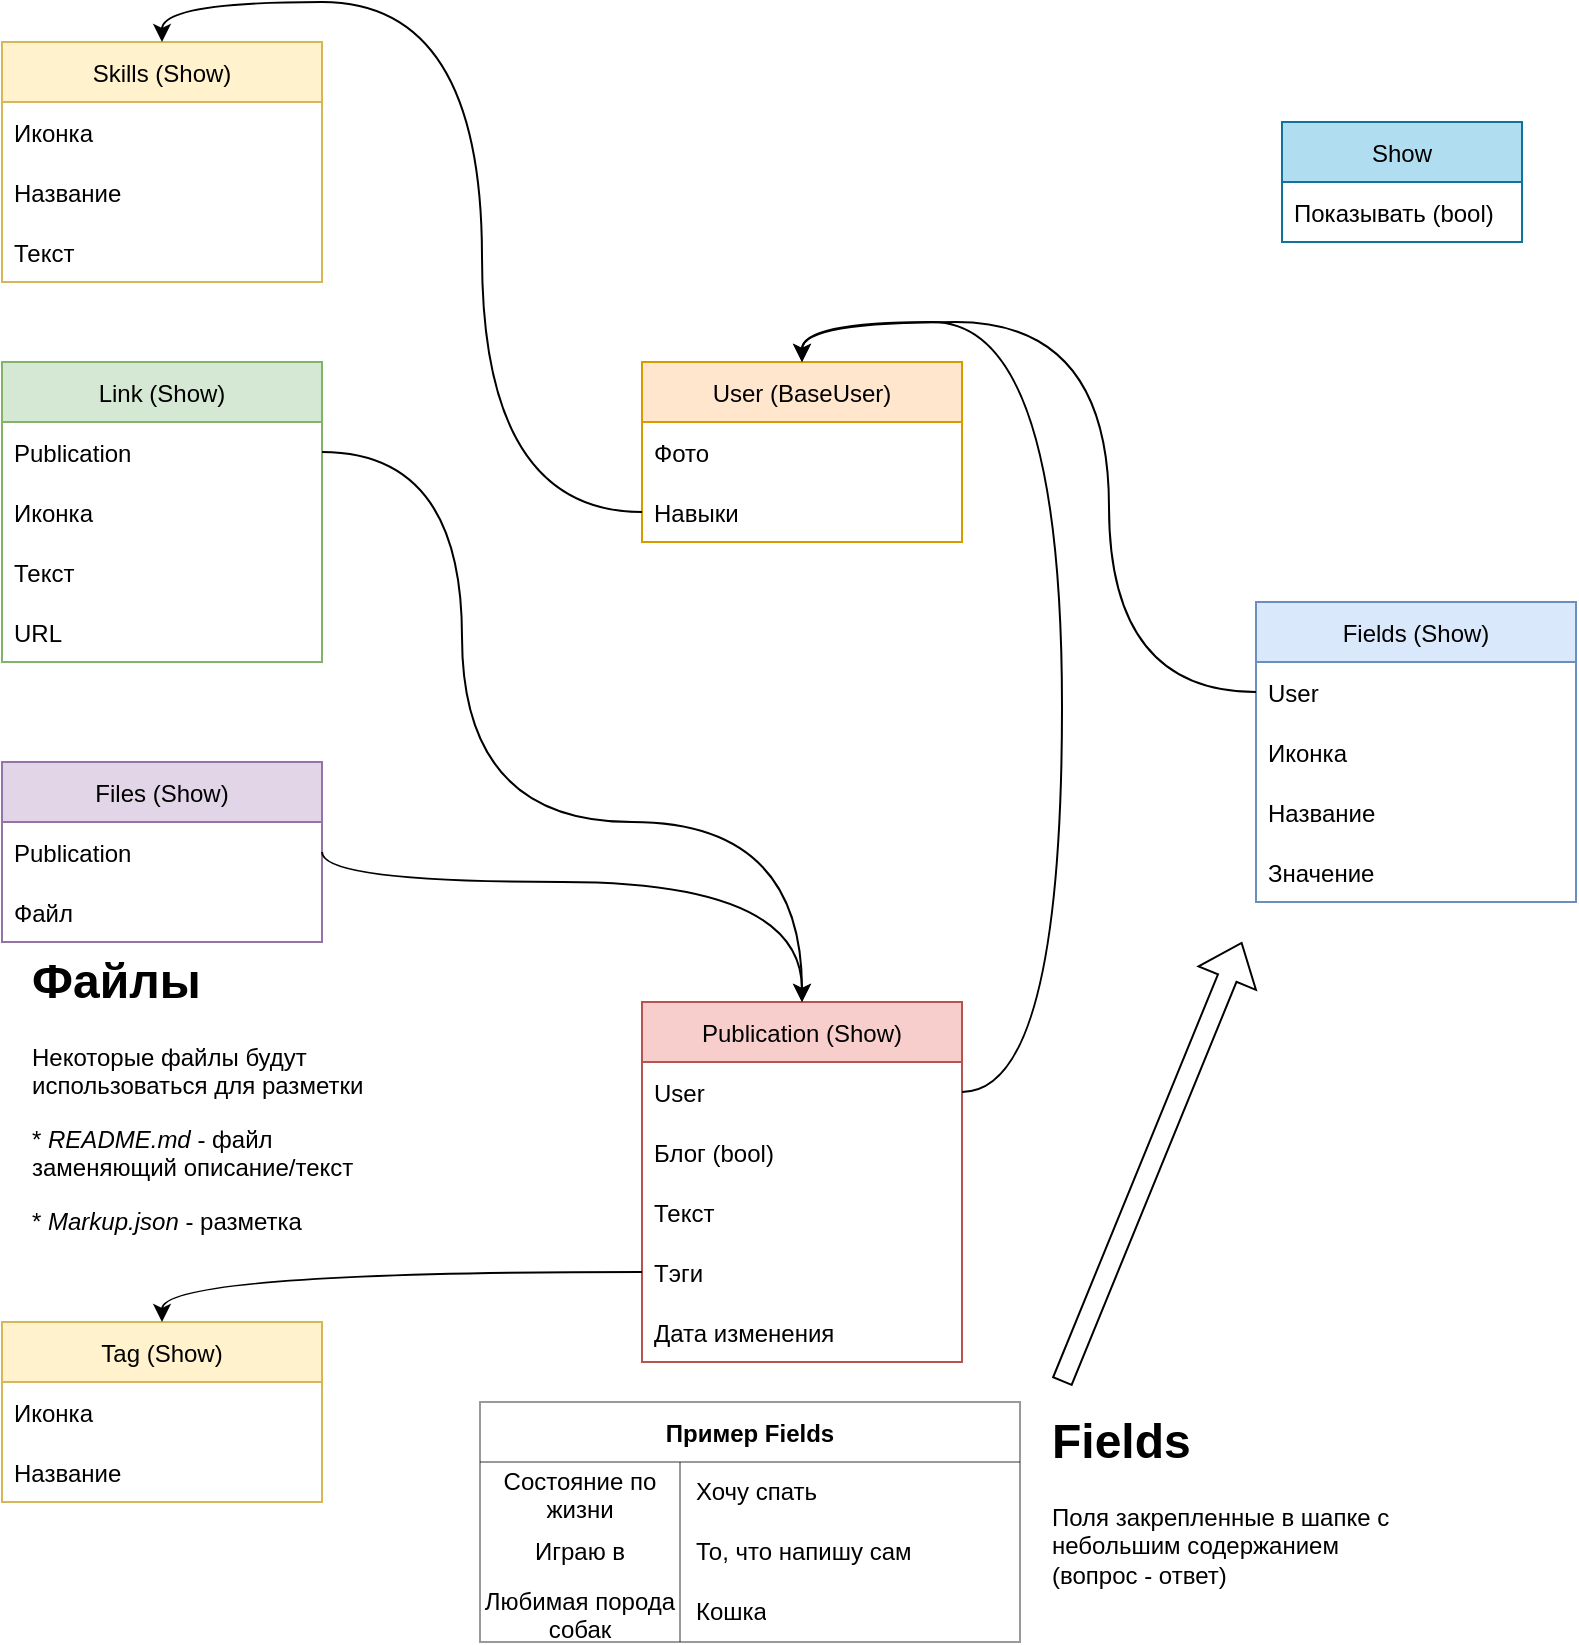 <mxfile version="12.2.4" pages="1"><diagram id="diV4F7xLku2t1hONYJBm" name="Основная БД"><mxGraphModel dx="1166" dy="550" grid="1" gridSize="10" guides="1" tooltips="1" connect="1" arrows="1" fold="1" page="1" pageScale="1" pageWidth="827" pageHeight="1169" math="0" shadow="0"><root><mxCell id="0"/><mxCell id="1" parent="0"/><mxCell id="bQsFyaaz6VniipHngEQU-1" value="User (BaseUser)" style="swimlane;fontStyle=0;childLayout=stackLayout;horizontal=1;startSize=30;horizontalStack=0;resizeParent=1;resizeParentMax=0;resizeLast=0;collapsible=1;marginBottom=0;fillColor=#ffe6cc;strokeColor=#d79b00;" parent="1" vertex="1"><mxGeometry x="360" y="200" width="160" height="90" as="geometry"/></mxCell><mxCell id="bQsFyaaz6VniipHngEQU-3" value="Фото" style="text;strokeColor=none;fillColor=none;align=left;verticalAlign=middle;spacingLeft=4;spacingRight=4;overflow=hidden;points=[[0,0.5],[1,0.5]];portConstraint=eastwest;rotatable=0;" parent="bQsFyaaz6VniipHngEQU-1" vertex="1"><mxGeometry y="30" width="160" height="30" as="geometry"/></mxCell><mxCell id="bQsFyaaz6VniipHngEQU-75" value="Навыки" style="text;strokeColor=none;fillColor=none;align=left;verticalAlign=middle;spacingLeft=4;spacingRight=4;overflow=hidden;points=[[0,0.5],[1,0.5]];portConstraint=eastwest;rotatable=0;" parent="bQsFyaaz6VniipHngEQU-1" vertex="1"><mxGeometry y="60" width="160" height="30" as="geometry"/></mxCell><mxCell id="bQsFyaaz6VniipHngEQU-5" value="Files (Show)" style="swimlane;fontStyle=0;childLayout=stackLayout;horizontal=1;startSize=30;horizontalStack=0;resizeParent=1;resizeParentMax=0;resizeLast=0;collapsible=1;marginBottom=0;fillColor=#e1d5e7;strokeColor=#9673a6;" parent="1" vertex="1"><mxGeometry x="40" y="400" width="160" height="90" as="geometry"/></mxCell><mxCell id="bQsFyaaz6VniipHngEQU-6" value="Publication" style="text;strokeColor=none;fillColor=none;align=left;verticalAlign=middle;spacingLeft=4;spacingRight=4;overflow=hidden;points=[[0,0.5],[1,0.5]];portConstraint=eastwest;rotatable=0;" parent="bQsFyaaz6VniipHngEQU-5" vertex="1"><mxGeometry y="30" width="160" height="30" as="geometry"/></mxCell><mxCell id="bQsFyaaz6VniipHngEQU-7" value="Файл" style="text;strokeColor=none;fillColor=none;align=left;verticalAlign=middle;spacingLeft=4;spacingRight=4;overflow=hidden;points=[[0,0.5],[1,0.5]];portConstraint=eastwest;rotatable=0;" parent="bQsFyaaz6VniipHngEQU-5" vertex="1"><mxGeometry y="60" width="160" height="30" as="geometry"/></mxCell><mxCell id="bQsFyaaz6VniipHngEQU-13" value="Publication (Show)" style="swimlane;fontStyle=0;childLayout=stackLayout;horizontal=1;startSize=30;horizontalStack=0;resizeParent=1;resizeParentMax=0;resizeLast=0;collapsible=1;marginBottom=0;fillColor=#f8cecc;strokeColor=#b85450;" parent="1" vertex="1"><mxGeometry x="360" y="520" width="160" height="180" as="geometry"/></mxCell><mxCell id="bQsFyaaz6VniipHngEQU-44" value="User" style="text;strokeColor=none;fillColor=none;align=left;verticalAlign=middle;spacingLeft=4;spacingRight=4;overflow=hidden;points=[[0,0.5],[1,0.5]];portConstraint=eastwest;rotatable=0;" parent="bQsFyaaz6VniipHngEQU-13" vertex="1"><mxGeometry y="30" width="160" height="30" as="geometry"/></mxCell><mxCell id="bQsFyaaz6VniipHngEQU-29" value="Блог (bool)" style="text;strokeColor=none;fillColor=none;align=left;verticalAlign=middle;spacingLeft=4;spacingRight=4;overflow=hidden;points=[[0,0.5],[1,0.5]];portConstraint=eastwest;rotatable=0;" parent="bQsFyaaz6VniipHngEQU-13" vertex="1"><mxGeometry y="60" width="160" height="30" as="geometry"/></mxCell><mxCell id="bQsFyaaz6VniipHngEQU-76" value="Текст" style="text;strokeColor=none;fillColor=none;align=left;verticalAlign=middle;spacingLeft=4;spacingRight=4;overflow=hidden;points=[[0,0.5],[1,0.5]];portConstraint=eastwest;rotatable=0;" parent="bQsFyaaz6VniipHngEQU-13" vertex="1"><mxGeometry y="90" width="160" height="30" as="geometry"/></mxCell><mxCell id="bQsFyaaz6VniipHngEQU-15" value="Тэги" style="text;strokeColor=none;fillColor=none;align=left;verticalAlign=middle;spacingLeft=4;spacingRight=4;overflow=hidden;points=[[0,0.5],[1,0.5]];portConstraint=eastwest;rotatable=0;" parent="bQsFyaaz6VniipHngEQU-13" vertex="1"><mxGeometry y="120" width="160" height="30" as="geometry"/></mxCell><mxCell id="bQsFyaaz6VniipHngEQU-156" value="Дата изменения" style="text;strokeColor=none;fillColor=none;align=left;verticalAlign=middle;spacingLeft=4;spacingRight=4;overflow=hidden;points=[[0,0.5],[1,0.5]];portConstraint=eastwest;rotatable=0;" parent="bQsFyaaz6VniipHngEQU-13" vertex="1"><mxGeometry y="150" width="160" height="30" as="geometry"/></mxCell><mxCell id="bQsFyaaz6VniipHngEQU-17" value="Link (Show)" style="swimlane;fontStyle=0;childLayout=stackLayout;horizontal=1;startSize=30;horizontalStack=0;resizeParent=1;resizeParentMax=0;resizeLast=0;collapsible=1;marginBottom=0;fillColor=#d5e8d4;strokeColor=#82b366;" parent="1" vertex="1"><mxGeometry x="40" y="200" width="160" height="150" as="geometry"/></mxCell><mxCell id="bQsFyaaz6VniipHngEQU-28" value="Publication" style="text;strokeColor=none;fillColor=none;align=left;verticalAlign=middle;spacingLeft=4;spacingRight=4;overflow=hidden;points=[[0,0.5],[1,0.5]];portConstraint=eastwest;rotatable=0;" parent="bQsFyaaz6VniipHngEQU-17" vertex="1"><mxGeometry y="30" width="160" height="30" as="geometry"/></mxCell><mxCell id="bQsFyaaz6VniipHngEQU-18" value="Иконка" style="text;strokeColor=none;fillColor=none;align=left;verticalAlign=middle;spacingLeft=4;spacingRight=4;overflow=hidden;points=[[0,0.5],[1,0.5]];portConstraint=eastwest;rotatable=0;" parent="bQsFyaaz6VniipHngEQU-17" vertex="1"><mxGeometry y="60" width="160" height="30" as="geometry"/></mxCell><mxCell id="bQsFyaaz6VniipHngEQU-19" value="Текст" style="text;strokeColor=none;fillColor=none;align=left;verticalAlign=middle;spacingLeft=4;spacingRight=4;overflow=hidden;points=[[0,0.5],[1,0.5]];portConstraint=eastwest;rotatable=0;" parent="bQsFyaaz6VniipHngEQU-17" vertex="1"><mxGeometry y="90" width="160" height="30" as="geometry"/></mxCell><mxCell id="bQsFyaaz6VniipHngEQU-20" value="URL" style="text;strokeColor=none;fillColor=none;align=left;verticalAlign=middle;spacingLeft=4;spacingRight=4;overflow=hidden;points=[[0,0.5],[1,0.5]];portConstraint=eastwest;rotatable=0;" parent="bQsFyaaz6VniipHngEQU-17" vertex="1"><mxGeometry y="120" width="160" height="30" as="geometry"/></mxCell><mxCell id="bQsFyaaz6VniipHngEQU-30" style="edgeStyle=orthogonalEdgeStyle;rounded=0;orthogonalLoop=1;jettySize=auto;html=1;exitX=1;exitY=0.5;exitDx=0;exitDy=0;entryX=0.5;entryY=0;entryDx=0;entryDy=0;fontFamily=Helvetica;fontSize=32;curved=1;" parent="1" source="bQsFyaaz6VniipHngEQU-6" target="bQsFyaaz6VniipHngEQU-13" edge="1"><mxGeometry relative="1" as="geometry"><Array as="points"><mxPoint x="200" y="460"/><mxPoint x="440" y="460"/></Array></mxGeometry></mxCell><mxCell id="bQsFyaaz6VniipHngEQU-36" value="Show" style="swimlane;fontStyle=0;childLayout=stackLayout;horizontal=1;startSize=30;horizontalStack=0;resizeParent=1;resizeParentMax=0;resizeLast=0;collapsible=1;marginBottom=0;fillColor=#b1ddf0;strokeColor=#10739e;" parent="1" vertex="1"><mxGeometry x="680" y="80" width="120" height="60" as="geometry"/></mxCell><mxCell id="bQsFyaaz6VniipHngEQU-37" value="Показывать (bool)" style="text;strokeColor=none;fillColor=none;align=left;verticalAlign=middle;spacingLeft=4;spacingRight=4;overflow=hidden;points=[[0,0.5],[1,0.5]];portConstraint=eastwest;rotatable=0;" parent="bQsFyaaz6VniipHngEQU-36" vertex="1"><mxGeometry y="30" width="120" height="30" as="geometry"/></mxCell><mxCell id="bQsFyaaz6VniipHngEQU-47" value="&lt;h1&gt;Файлы&lt;/h1&gt;&lt;p&gt;Некоторые файлы будут использоваться для разметки&lt;/p&gt;&lt;p&gt;* &lt;i&gt;README.md&lt;/i&gt; - файл заменяющий описание/текст&lt;/p&gt;&lt;p&gt;*&amp;nbsp;&lt;i&gt;Markup.json&lt;/i&gt; - разметка&lt;/p&gt;" style="text;html=1;strokeColor=none;fillColor=none;spacing=5;spacingTop=-20;whiteSpace=wrap;overflow=hidden;rounded=0;fontFamily=Helvetica;fontSize=12;opacity=40;" parent="1" vertex="1"><mxGeometry x="50" y="490" width="190" height="150" as="geometry"/></mxCell><mxCell id="bQsFyaaz6VniipHngEQU-51" style="edgeStyle=orthogonalEdgeStyle;rounded=0;orthogonalLoop=1;jettySize=auto;html=1;exitX=1;exitY=0.5;exitDx=0;exitDy=0;entryX=0.5;entryY=0;entryDx=0;entryDy=0;fontFamily=Helvetica;fontSize=12;curved=1;" parent="1" source="bQsFyaaz6VniipHngEQU-44" target="bQsFyaaz6VniipHngEQU-1" edge="1"><mxGeometry relative="1" as="geometry"><Array as="points"><mxPoint x="570" y="565"/><mxPoint x="570" y="180"/><mxPoint x="440" y="180"/></Array></mxGeometry></mxCell><mxCell id="bQsFyaaz6VniipHngEQU-54" style="edgeStyle=orthogonalEdgeStyle;rounded=0;orthogonalLoop=1;jettySize=auto;html=1;exitX=1;exitY=0.5;exitDx=0;exitDy=0;entryX=0.5;entryY=0;entryDx=0;entryDy=0;fontFamily=Helvetica;fontSize=12;curved=1;" parent="1" source="bQsFyaaz6VniipHngEQU-28" target="bQsFyaaz6VniipHngEQU-13" edge="1"><mxGeometry relative="1" as="geometry"><Array as="points"><mxPoint x="270" y="245"/><mxPoint x="270" y="430"/><mxPoint x="440" y="430"/></Array></mxGeometry></mxCell><mxCell id="bQsFyaaz6VniipHngEQU-55" value="Fields (Show)" style="swimlane;fontStyle=0;childLayout=stackLayout;horizontal=1;startSize=30;horizontalStack=0;resizeParent=1;resizeParentMax=0;resizeLast=0;collapsible=1;marginBottom=0;fillColor=#dae8fc;strokeColor=#6c8ebf;" parent="1" vertex="1"><mxGeometry x="667" y="320" width="160" height="150" as="geometry"/></mxCell><mxCell id="bQsFyaaz6VniipHngEQU-56" value="User" style="text;strokeColor=none;fillColor=none;align=left;verticalAlign=middle;spacingLeft=4;spacingRight=4;overflow=hidden;points=[[0,0.5],[1,0.5]];portConstraint=eastwest;rotatable=0;" parent="bQsFyaaz6VniipHngEQU-55" vertex="1"><mxGeometry y="30" width="160" height="30" as="geometry"/></mxCell><mxCell id="bQsFyaaz6VniipHngEQU-57" value="Иконка" style="text;strokeColor=none;fillColor=none;align=left;verticalAlign=middle;spacingLeft=4;spacingRight=4;overflow=hidden;points=[[0,0.5],[1,0.5]];portConstraint=eastwest;rotatable=0;" parent="bQsFyaaz6VniipHngEQU-55" vertex="1"><mxGeometry y="60" width="160" height="30" as="geometry"/></mxCell><mxCell id="bQsFyaaz6VniipHngEQU-58" value="Название" style="text;strokeColor=none;fillColor=none;align=left;verticalAlign=middle;spacingLeft=4;spacingRight=4;overflow=hidden;points=[[0,0.5],[1,0.5]];portConstraint=eastwest;rotatable=0;" parent="bQsFyaaz6VniipHngEQU-55" vertex="1"><mxGeometry y="90" width="160" height="30" as="geometry"/></mxCell><mxCell id="bQsFyaaz6VniipHngEQU-59" value="Значение" style="text;strokeColor=none;fillColor=none;align=left;verticalAlign=middle;spacingLeft=4;spacingRight=4;overflow=hidden;points=[[0,0.5],[1,0.5]];portConstraint=eastwest;rotatable=0;" parent="bQsFyaaz6VniipHngEQU-55" vertex="1"><mxGeometry y="120" width="160" height="30" as="geometry"/></mxCell><mxCell id="bQsFyaaz6VniipHngEQU-61" style="edgeStyle=orthogonalEdgeStyle;curved=1;rounded=0;orthogonalLoop=1;jettySize=auto;html=1;exitX=0;exitY=0.5;exitDx=0;exitDy=0;entryX=0.5;entryY=0;entryDx=0;entryDy=0;fontFamily=Helvetica;fontSize=12;" parent="1" source="bQsFyaaz6VniipHngEQU-56" target="bQsFyaaz6VniipHngEQU-1" edge="1"><mxGeometry relative="1" as="geometry"/></mxCell><mxCell id="bQsFyaaz6VniipHngEQU-62" value="Пример Fields" style="shape=table;startSize=30;container=1;collapsible=0;childLayout=tableLayout;fixedRows=1;rowLines=0;fontStyle=1;fontFamily=Helvetica;fontSize=12;opacity=40;" parent="1" vertex="1"><mxGeometry x="279" y="720" width="270" height="120" as="geometry"/></mxCell><mxCell id="bQsFyaaz6VniipHngEQU-63" value="" style="shape=tableRow;horizontal=0;startSize=0;swimlaneHead=0;swimlaneBody=0;top=0;left=0;bottom=0;right=0;collapsible=0;dropTarget=0;fillColor=none;points=[[0,0.5],[1,0.5]];portConstraint=eastwest;fontFamily=Helvetica;fontSize=12;opacity=40;" parent="bQsFyaaz6VniipHngEQU-62" vertex="1"><mxGeometry y="30" width="270" height="30" as="geometry"/></mxCell><mxCell id="bQsFyaaz6VniipHngEQU-64" value="Состояние по жизни" style="shape=partialRectangle;html=1;whiteSpace=wrap;connectable=0;fillColor=none;top=0;left=0;bottom=0;right=0;overflow=hidden;pointerEvents=1;fontFamily=Helvetica;fontSize=12;opacity=40;" parent="bQsFyaaz6VniipHngEQU-63" vertex="1"><mxGeometry width="100" height="30" as="geometry"><mxRectangle width="100" height="30" as="alternateBounds"/></mxGeometry></mxCell><mxCell id="bQsFyaaz6VniipHngEQU-65" value="Хочу спать" style="shape=partialRectangle;html=1;whiteSpace=wrap;connectable=0;fillColor=none;top=0;left=0;bottom=0;right=0;align=left;spacingLeft=6;overflow=hidden;fontFamily=Helvetica;fontSize=12;opacity=40;" parent="bQsFyaaz6VniipHngEQU-63" vertex="1"><mxGeometry x="100" width="170" height="30" as="geometry"><mxRectangle width="170" height="30" as="alternateBounds"/></mxGeometry></mxCell><mxCell id="bQsFyaaz6VniipHngEQU-66" value="" style="shape=tableRow;horizontal=0;startSize=0;swimlaneHead=0;swimlaneBody=0;top=0;left=0;bottom=0;right=0;collapsible=0;dropTarget=0;fillColor=none;points=[[0,0.5],[1,0.5]];portConstraint=eastwest;fontFamily=Helvetica;fontSize=12;opacity=40;" parent="bQsFyaaz6VniipHngEQU-62" vertex="1"><mxGeometry y="60" width="270" height="30" as="geometry"/></mxCell><mxCell id="bQsFyaaz6VniipHngEQU-67" value="Играю в" style="shape=partialRectangle;html=1;whiteSpace=wrap;connectable=0;fillColor=none;top=0;left=0;bottom=0;right=0;overflow=hidden;fontFamily=Helvetica;fontSize=12;opacity=40;" parent="bQsFyaaz6VniipHngEQU-66" vertex="1"><mxGeometry width="100" height="30" as="geometry"><mxRectangle width="100" height="30" as="alternateBounds"/></mxGeometry></mxCell><mxCell id="bQsFyaaz6VniipHngEQU-68" value="То, что напишу сам" style="shape=partialRectangle;html=1;whiteSpace=wrap;connectable=0;fillColor=none;top=0;left=0;bottom=0;right=0;align=left;spacingLeft=6;overflow=hidden;fontFamily=Helvetica;fontSize=12;opacity=40;" parent="bQsFyaaz6VniipHngEQU-66" vertex="1"><mxGeometry x="100" width="170" height="30" as="geometry"><mxRectangle width="170" height="30" as="alternateBounds"/></mxGeometry></mxCell><mxCell id="bQsFyaaz6VniipHngEQU-69" value="" style="shape=tableRow;horizontal=0;startSize=0;swimlaneHead=0;swimlaneBody=0;top=0;left=0;bottom=0;right=0;collapsible=0;dropTarget=0;fillColor=none;points=[[0,0.5],[1,0.5]];portConstraint=eastwest;fontFamily=Helvetica;fontSize=12;opacity=40;" parent="bQsFyaaz6VniipHngEQU-62" vertex="1"><mxGeometry y="90" width="270" height="30" as="geometry"/></mxCell><mxCell id="bQsFyaaz6VniipHngEQU-70" value="Любимая порода собак" style="shape=partialRectangle;html=1;whiteSpace=wrap;connectable=0;fillColor=none;top=0;left=0;bottom=0;right=0;overflow=hidden;fontFamily=Helvetica;fontSize=12;opacity=40;" parent="bQsFyaaz6VniipHngEQU-69" vertex="1"><mxGeometry width="100" height="30" as="geometry"><mxRectangle width="100" height="30" as="alternateBounds"/></mxGeometry></mxCell><mxCell id="bQsFyaaz6VniipHngEQU-71" value="Кошка" style="shape=partialRectangle;html=1;whiteSpace=wrap;connectable=0;fillColor=none;top=0;left=0;bottom=0;right=0;align=left;spacingLeft=6;overflow=hidden;fontFamily=Helvetica;fontSize=12;opacity=40;" parent="bQsFyaaz6VniipHngEQU-69" vertex="1"><mxGeometry x="100" width="170" height="30" as="geometry"><mxRectangle width="170" height="30" as="alternateBounds"/></mxGeometry></mxCell><mxCell id="bQsFyaaz6VniipHngEQU-73" value="" style="shape=flexArrow;endArrow=classic;html=1;rounded=0;fontFamily=Helvetica;fontSize=12;curved=1;" parent="1" edge="1"><mxGeometry width="50" height="50" relative="1" as="geometry"><mxPoint x="570" y="710" as="sourcePoint"/><mxPoint x="660" y="490" as="targetPoint"/></mxGeometry></mxCell><mxCell id="bQsFyaaz6VniipHngEQU-74" value="&lt;h1&gt;&lt;span style=&quot;text-align: center&quot;&gt;&lt;font style=&quot;font-size: 24px&quot;&gt;Fields&lt;/font&gt;&lt;/span&gt;&lt;br&gt;&lt;/h1&gt;&lt;p&gt;Поля закрепленные в шапке с небольшим содержанием (вопрос - ответ)&lt;/p&gt;" style="text;html=1;strokeColor=none;fillColor=none;spacing=5;spacingTop=-20;whiteSpace=wrap;overflow=hidden;rounded=0;fontFamily=Helvetica;fontSize=12;opacity=40;" parent="1" vertex="1"><mxGeometry x="560" y="720" width="190" height="120" as="geometry"/></mxCell><mxCell id="bQsFyaaz6VniipHngEQU-81" value="Skills (Show)" style="swimlane;fontStyle=0;childLayout=stackLayout;horizontal=1;startSize=30;horizontalStack=0;resizeParent=1;resizeParentMax=0;resizeLast=0;collapsible=1;marginBottom=0;fillColor=#fff2cc;strokeColor=#d6b656;" parent="1" vertex="1"><mxGeometry x="40" y="40" width="160" height="120" as="geometry"/></mxCell><mxCell id="bQsFyaaz6VniipHngEQU-83" value="Иконка" style="text;strokeColor=none;fillColor=none;align=left;verticalAlign=middle;spacingLeft=4;spacingRight=4;overflow=hidden;points=[[0,0.5],[1,0.5]];portConstraint=eastwest;rotatable=0;" parent="bQsFyaaz6VniipHngEQU-81" vertex="1"><mxGeometry y="30" width="160" height="30" as="geometry"/></mxCell><mxCell id="bQsFyaaz6VniipHngEQU-85" value="Название" style="text;strokeColor=none;fillColor=none;align=left;verticalAlign=middle;spacingLeft=4;spacingRight=4;overflow=hidden;points=[[0,0.5],[1,0.5]];portConstraint=eastwest;rotatable=0;" parent="bQsFyaaz6VniipHngEQU-81" vertex="1"><mxGeometry y="60" width="160" height="30" as="geometry"/></mxCell><mxCell id="bQsFyaaz6VniipHngEQU-84" value="Текст" style="text;strokeColor=none;fillColor=none;align=left;verticalAlign=middle;spacingLeft=4;spacingRight=4;overflow=hidden;points=[[0,0.5],[1,0.5]];portConstraint=eastwest;rotatable=0;" parent="bQsFyaaz6VniipHngEQU-81" vertex="1"><mxGeometry y="90" width="160" height="30" as="geometry"/></mxCell><mxCell id="bQsFyaaz6VniipHngEQU-87" style="edgeStyle=orthogonalEdgeStyle;curved=1;rounded=0;orthogonalLoop=1;jettySize=auto;html=1;exitX=0;exitY=0.5;exitDx=0;exitDy=0;entryX=0.5;entryY=0;entryDx=0;entryDy=0;fontFamily=Helvetica;fontSize=24;" parent="1" source="bQsFyaaz6VniipHngEQU-75" target="bQsFyaaz6VniipHngEQU-81" edge="1"><mxGeometry relative="1" as="geometry"/></mxCell><mxCell id="bQsFyaaz6VniipHngEQU-88" value="Tag (Show)" style="swimlane;fontStyle=0;childLayout=stackLayout;horizontal=1;startSize=30;horizontalStack=0;resizeParent=1;resizeParentMax=0;resizeLast=0;collapsible=1;marginBottom=0;fillColor=#fff2cc;strokeColor=#d6b656;" parent="1" vertex="1"><mxGeometry x="40" y="680" width="160" height="90" as="geometry"/></mxCell><mxCell id="bQsFyaaz6VniipHngEQU-89" value="Иконка" style="text;strokeColor=none;fillColor=none;align=left;verticalAlign=middle;spacingLeft=4;spacingRight=4;overflow=hidden;points=[[0,0.5],[1,0.5]];portConstraint=eastwest;rotatable=0;" parent="bQsFyaaz6VniipHngEQU-88" vertex="1"><mxGeometry y="30" width="160" height="30" as="geometry"/></mxCell><mxCell id="bQsFyaaz6VniipHngEQU-90" value="Название" style="text;strokeColor=none;fillColor=none;align=left;verticalAlign=middle;spacingLeft=4;spacingRight=4;overflow=hidden;points=[[0,0.5],[1,0.5]];portConstraint=eastwest;rotatable=0;" parent="bQsFyaaz6VniipHngEQU-88" vertex="1"><mxGeometry y="60" width="160" height="30" as="geometry"/></mxCell><mxCell id="bQsFyaaz6VniipHngEQU-94" style="edgeStyle=orthogonalEdgeStyle;curved=1;rounded=0;orthogonalLoop=1;jettySize=auto;html=1;exitX=0;exitY=0.5;exitDx=0;exitDy=0;entryX=0.5;entryY=0;entryDx=0;entryDy=0;fontFamily=Helvetica;fontSize=24;" parent="1" source="bQsFyaaz6VniipHngEQU-15" target="bQsFyaaz6VniipHngEQU-88" edge="1"><mxGeometry relative="1" as="geometry"/></mxCell></root></mxGraphModel></diagram></mxfile>